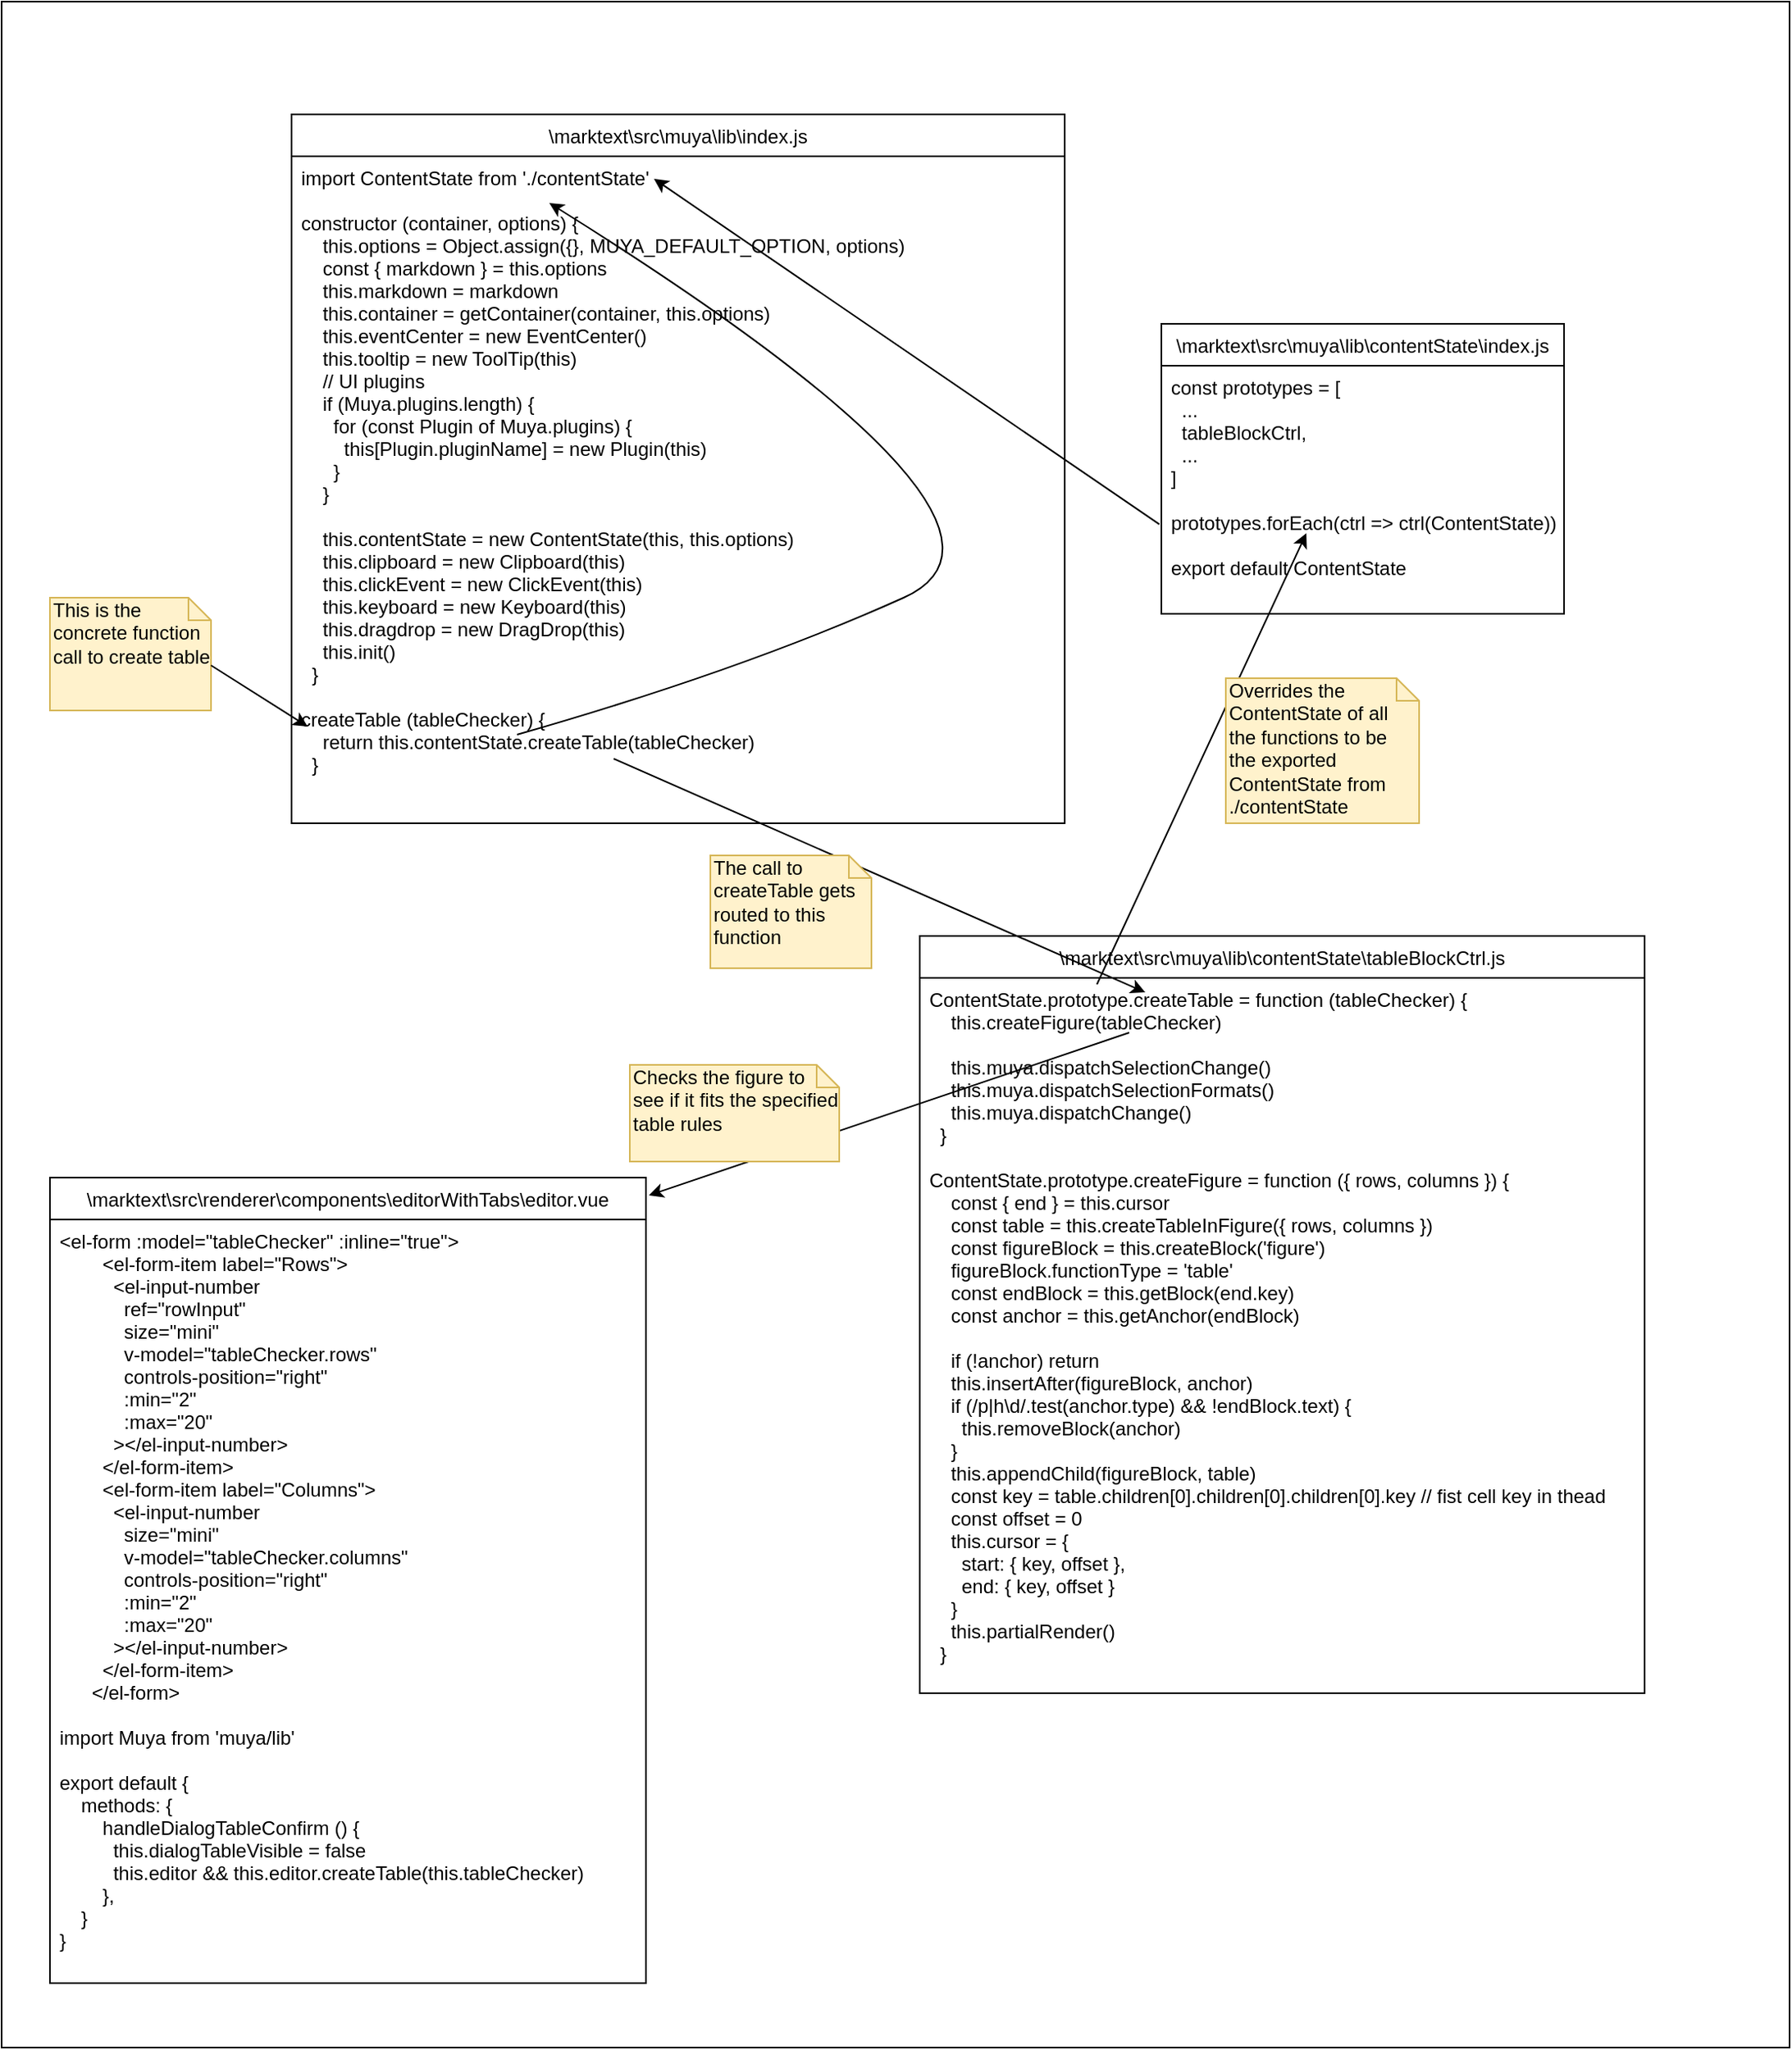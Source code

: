 <mxfile version="12.1.3" type="device" pages="1"><diagram id="1atl5ZeN8Er_w3rTYDkV" name="Page-1"><mxGraphModel dx="2946" dy="1443" grid="1" gridSize="10" guides="1" tooltips="1" connect="1" arrows="1" fold="1" page="1" pageScale="1" pageWidth="850" pageHeight="1100" math="0" shadow="0"><root><mxCell id="0"/><mxCell id="1" parent="0"/><mxCell id="wB8GJTBmm_dkD34NnClM-36" value="" style="rounded=0;whiteSpace=wrap;html=1;" vertex="1" parent="1"><mxGeometry x="560" y="70" width="1110" height="1270" as="geometry"/></mxCell><mxCell id="wB8GJTBmm_dkD34NnClM-9" value="\marktext\src\renderer\components\editorWithTabs\editor.vue" style="swimlane;fontStyle=0;childLayout=stackLayout;horizontal=1;startSize=26;fillColor=none;horizontalStack=0;resizeParent=1;resizeParentMax=0;resizeLast=0;collapsible=1;marginBottom=0;" vertex="1" parent="1"><mxGeometry x="590" y="800" width="370" height="500" as="geometry"/></mxCell><mxCell id="wB8GJTBmm_dkD34NnClM-10" value="&lt;el-form :model=&quot;tableChecker&quot; :inline=&quot;true&quot;&gt;&#10;        &lt;el-form-item label=&quot;Rows&quot;&gt;&#10;          &lt;el-input-number&#10;            ref=&quot;rowInput&quot;&#10;            size=&quot;mini&quot;&#10;            v-model=&quot;tableChecker.rows&quot;&#10;            controls-position=&quot;right&quot;&#10;            :min=&quot;2&quot;&#10;            :max=&quot;20&quot;&#10;          &gt;&lt;/el-input-number&gt;&#10;        &lt;/el-form-item&gt;&#10;        &lt;el-form-item label=&quot;Columns&quot;&gt;&#10;          &lt;el-input-number&#10;            size=&quot;mini&quot;&#10;            v-model=&quot;tableChecker.columns&quot;&#10;            controls-position=&quot;right&quot;&#10;            :min=&quot;2&quot;&#10;            :max=&quot;20&quot;&#10;          &gt;&lt;/el-input-number&gt;&#10;        &lt;/el-form-item&gt;&#10;      &lt;/el-form&gt;&#10;&#10;import Muya from 'muya/lib'&#10;&#10;export default {&#10;    methods: {&#10;        handleDialogTableConfirm () {&#10;          this.dialogTableVisible = false&#10;          this.editor &amp;&amp; this.editor.createTable(this.tableChecker)&#10;        },&#10;    }&#10;}&#10;" style="text;strokeColor=none;fillColor=none;align=left;verticalAlign=top;spacingLeft=4;spacingRight=4;overflow=hidden;rotatable=0;points=[[0,0.5],[1,0.5]];portConstraint=eastwest;" vertex="1" parent="wB8GJTBmm_dkD34NnClM-9"><mxGeometry y="26" width="370" height="474" as="geometry"/></mxCell><mxCell id="wB8GJTBmm_dkD34NnClM-13" value="\marktext\src\muya\lib\contentState\tableBlockCtrl.js" style="swimlane;fontStyle=0;childLayout=stackLayout;horizontal=1;startSize=26;fillColor=none;horizontalStack=0;resizeParent=1;resizeParentMax=0;resizeLast=0;collapsible=1;marginBottom=0;" vertex="1" parent="1"><mxGeometry x="1130" y="650" width="450" height="470" as="geometry"/></mxCell><mxCell id="wB8GJTBmm_dkD34NnClM-34" value="" style="endArrow=classic;html=1;entryX=1.005;entryY=0.022;entryDx=0;entryDy=0;entryPerimeter=0;" edge="1" parent="wB8GJTBmm_dkD34NnClM-13" target="wB8GJTBmm_dkD34NnClM-9"><mxGeometry width="50" height="50" relative="1" as="geometry"><mxPoint x="130" y="60" as="sourcePoint"/><mxPoint x="80" y="95" as="targetPoint"/></mxGeometry></mxCell><mxCell id="wB8GJTBmm_dkD34NnClM-14" value="ContentState.prototype.createTable = function (tableChecker) {&#10;    this.createFigure(tableChecker)&#10;&#10;    this.muya.dispatchSelectionChange()&#10;    this.muya.dispatchSelectionFormats()&#10;    this.muya.dispatchChange()&#10;  }&#10;&#10;ContentState.prototype.createFigure = function ({ rows, columns }) {&#10;    const { end } = this.cursor&#10;    const table = this.createTableInFigure({ rows, columns })&#10;    const figureBlock = this.createBlock('figure')&#10;    figureBlock.functionType = 'table'&#10;    const endBlock = this.getBlock(end.key)&#10;    const anchor = this.getAnchor(endBlock)&#10;&#10;    if (!anchor) return&#10;    this.insertAfter(figureBlock, anchor)&#10;    if (/p|h\d/.test(anchor.type) &amp;&amp; !endBlock.text) {&#10;      this.removeBlock(anchor)&#10;    }&#10;    this.appendChild(figureBlock, table)&#10;    const key = table.children[0].children[0].children[0].key // fist cell key in thead&#10;    const offset = 0&#10;    this.cursor = {&#10;      start: { key, offset },&#10;      end: { key, offset }&#10;    }&#10;    this.partialRender()&#10;  }" style="text;strokeColor=none;fillColor=none;align=left;verticalAlign=top;spacingLeft=4;spacingRight=4;overflow=hidden;rotatable=0;points=[[0,0.5],[1,0.5]];portConstraint=eastwest;" vertex="1" parent="wB8GJTBmm_dkD34NnClM-13"><mxGeometry y="26" width="450" height="444" as="geometry"/></mxCell><mxCell id="wB8GJTBmm_dkD34NnClM-17" value="\marktext\src\muya\lib\index.js" style="swimlane;fontStyle=0;childLayout=stackLayout;horizontal=1;startSize=26;fillColor=none;horizontalStack=0;resizeParent=1;resizeParentMax=0;resizeLast=0;collapsible=1;marginBottom=0;" vertex="1" parent="1"><mxGeometry x="740" y="140" width="480" height="440" as="geometry"/></mxCell><mxCell id="wB8GJTBmm_dkD34NnClM-27" value="" style="curved=1;endArrow=classic;html=1;" edge="1" parent="wB8GJTBmm_dkD34NnClM-17"><mxGeometry width="50" height="50" relative="1" as="geometry"><mxPoint x="140" y="385" as="sourcePoint"/><mxPoint x="160" y="55" as="targetPoint"/><Array as="points"><mxPoint x="280" y="345"/><mxPoint x="480" y="255"/></Array></mxGeometry></mxCell><mxCell id="wB8GJTBmm_dkD34NnClM-29" value="" style="endArrow=classic;html=1;exitX=-0.005;exitY=0.639;exitDx=0;exitDy=0;exitPerimeter=0;" edge="1" parent="wB8GJTBmm_dkD34NnClM-17" source="wB8GJTBmm_dkD34NnClM-22"><mxGeometry width="50" height="50" relative="1" as="geometry"><mxPoint x="255" y="110" as="sourcePoint"/><mxPoint x="225" y="40" as="targetPoint"/></mxGeometry></mxCell><mxCell id="wB8GJTBmm_dkD34NnClM-18" value="import ContentState from './contentState'&#10;&#10;constructor (container, options) {&#10;    this.options = Object.assign({}, MUYA_DEFAULT_OPTION, options)&#10;    const { markdown } = this.options&#10;    this.markdown = markdown&#10;    this.container = getContainer(container, this.options)&#10;    this.eventCenter = new EventCenter()&#10;    this.tooltip = new ToolTip(this)&#10;    // UI plugins&#10;    if (Muya.plugins.length) {&#10;      for (const Plugin of Muya.plugins) {&#10;        this[Plugin.pluginName] = new Plugin(this)&#10;      }&#10;    }&#10;&#10;    this.contentState = new ContentState(this, this.options)&#10;    this.clipboard = new Clipboard(this)&#10;    this.clickEvent = new ClickEvent(this)&#10;    this.keyboard = new Keyboard(this)&#10;    this.dragdrop = new DragDrop(this)&#10;    this.init()&#10;  }&#10;&#10;createTable (tableChecker) {&#10;    return this.contentState.createTable(tableChecker)&#10;  }&#10;&#10;" style="text;strokeColor=none;fillColor=none;align=left;verticalAlign=top;spacingLeft=4;spacingRight=4;overflow=hidden;rotatable=0;points=[[0,0.5],[1,0.5]];portConstraint=eastwest;" vertex="1" parent="wB8GJTBmm_dkD34NnClM-17"><mxGeometry y="26" width="480" height="414" as="geometry"/></mxCell><mxCell id="wB8GJTBmm_dkD34NnClM-21" value="\marktext\src\muya\lib\contentState\index.js" style="swimlane;fontStyle=0;childLayout=stackLayout;horizontal=1;startSize=26;fillColor=none;horizontalStack=0;resizeParent=1;resizeParentMax=0;resizeLast=0;collapsible=1;marginBottom=0;" vertex="1" parent="1"><mxGeometry x="1280" y="270" width="250" height="180" as="geometry"/></mxCell><mxCell id="wB8GJTBmm_dkD34NnClM-22" value="const prototypes = [&#10;  ...&#10;  tableBlockCtrl,&#10;  ...&#10;]&#10;&#10;prototypes.forEach(ctrl =&gt; ctrl(ContentState))&#10;&#10;export default ContentState&#10;&#10;" style="text;strokeColor=none;fillColor=none;align=left;verticalAlign=top;spacingLeft=4;spacingRight=4;overflow=hidden;rotatable=0;points=[[0,0.5],[1,0.5]];portConstraint=eastwest;" vertex="1" parent="wB8GJTBmm_dkD34NnClM-21"><mxGeometry y="26" width="250" height="154" as="geometry"/></mxCell><mxCell id="wB8GJTBmm_dkD34NnClM-25" value="This is the concrete function call to create table" style="shape=note;whiteSpace=wrap;html=1;size=14;verticalAlign=top;align=left;spacingTop=-6;fillColor=#fff2cc;strokeColor=#d6b656;" vertex="1" parent="1"><mxGeometry x="590" y="440" width="100" height="70" as="geometry"/></mxCell><mxCell id="wB8GJTBmm_dkD34NnClM-26" value="" style="endArrow=classic;html=1;exitX=0;exitY=0;exitDx=100;exitDy=42;exitPerimeter=0;" edge="1" parent="1" source="wB8GJTBmm_dkD34NnClM-25"><mxGeometry width="50" height="50" relative="1" as="geometry"><mxPoint x="700" y="570" as="sourcePoint"/><mxPoint x="750" y="520" as="targetPoint"/></mxGeometry></mxCell><mxCell id="wB8GJTBmm_dkD34NnClM-30" value="" style="endArrow=classic;html=1;" edge="1" parent="1"><mxGeometry width="50" height="50" relative="1" as="geometry"><mxPoint x="1240" y="680" as="sourcePoint"/><mxPoint x="1370" y="400" as="targetPoint"/></mxGeometry></mxCell><mxCell id="wB8GJTBmm_dkD34NnClM-31" value="Overrides the ContentState of all the functions to be the exported ContentState from ./contentState" style="shape=note;whiteSpace=wrap;html=1;size=14;verticalAlign=top;align=left;spacingTop=-6;fillColor=#fff2cc;strokeColor=#d6b656;" vertex="1" parent="1"><mxGeometry x="1320" y="490" width="120" height="90" as="geometry"/></mxCell><mxCell id="wB8GJTBmm_dkD34NnClM-32" value="" style="endArrow=classic;html=1;" edge="1" parent="1"><mxGeometry width="50" height="50" relative="1" as="geometry"><mxPoint x="940" y="540" as="sourcePoint"/><mxPoint x="1270" y="685" as="targetPoint"/></mxGeometry></mxCell><mxCell id="wB8GJTBmm_dkD34NnClM-33" value="The call to createTable gets routed to this function" style="shape=note;whiteSpace=wrap;html=1;size=14;verticalAlign=top;align=left;spacingTop=-6;fillColor=#fff2cc;strokeColor=#d6b656;" vertex="1" parent="1"><mxGeometry x="1000" y="600" width="100" height="70" as="geometry"/></mxCell><mxCell id="wB8GJTBmm_dkD34NnClM-35" value="Checks the figure to see if it fits the specified table rules" style="shape=note;whiteSpace=wrap;html=1;size=14;verticalAlign=top;align=left;spacingTop=-6;fillColor=#fff2cc;strokeColor=#d6b656;" vertex="1" parent="1"><mxGeometry x="950" y="730" width="130" height="60" as="geometry"/></mxCell></root></mxGraphModel></diagram></mxfile>